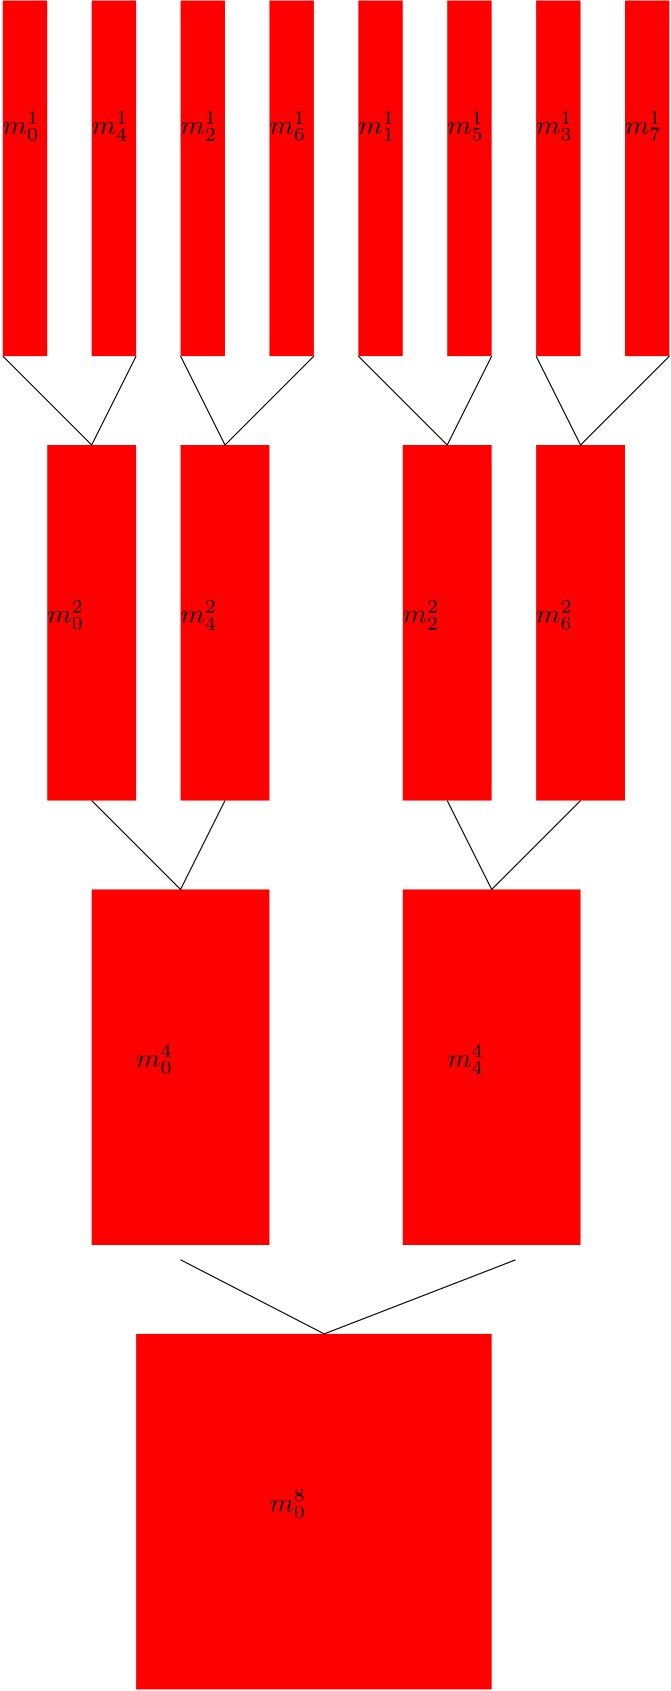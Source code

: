 <?xml version="1.0"?>
<!DOCTYPE ipe SYSTEM "ipe.dtd">
<ipe version="70206" creator="Ipe 7.2.7">
<info created="D:20210505152916" modified="D:20210505153544"/>
<ipestyle name="basic">
<symbol name="arrow/arc(spx)">
<path stroke="sym-stroke" fill="sym-stroke" pen="sym-pen">
0 0 m
-1 0.333 l
-1 -0.333 l
h
</path>
</symbol>
<symbol name="arrow/farc(spx)">
<path stroke="sym-stroke" fill="white" pen="sym-pen">
0 0 m
-1 0.333 l
-1 -0.333 l
h
</path>
</symbol>
<symbol name="arrow/ptarc(spx)">
<path stroke="sym-stroke" fill="sym-stroke" pen="sym-pen">
0 0 m
-1 0.333 l
-0.8 0 l
-1 -0.333 l
h
</path>
</symbol>
<symbol name="arrow/fptarc(spx)">
<path stroke="sym-stroke" fill="white" pen="sym-pen">
0 0 m
-1 0.333 l
-0.8 0 l
-1 -0.333 l
h
</path>
</symbol>
<symbol name="mark/circle(sx)" transformations="translations">
<path fill="sym-stroke">
0.6 0 0 0.6 0 0 e
0.4 0 0 0.4 0 0 e
</path>
</symbol>
<symbol name="mark/disk(sx)" transformations="translations">
<path fill="sym-stroke">
0.6 0 0 0.6 0 0 e
</path>
</symbol>
<symbol name="mark/fdisk(sfx)" transformations="translations">
<group>
<path fill="sym-fill">
0.5 0 0 0.5 0 0 e
</path>
<path fill="sym-stroke" fillrule="eofill">
0.6 0 0 0.6 0 0 e
0.4 0 0 0.4 0 0 e
</path>
</group>
</symbol>
<symbol name="mark/box(sx)" transformations="translations">
<path fill="sym-stroke" fillrule="eofill">
-0.6 -0.6 m
0.6 -0.6 l
0.6 0.6 l
-0.6 0.6 l
h
-0.4 -0.4 m
0.4 -0.4 l
0.4 0.4 l
-0.4 0.4 l
h
</path>
</symbol>
<symbol name="mark/square(sx)" transformations="translations">
<path fill="sym-stroke">
-0.6 -0.6 m
0.6 -0.6 l
0.6 0.6 l
-0.6 0.6 l
h
</path>
</symbol>
<symbol name="mark/fsquare(sfx)" transformations="translations">
<group>
<path fill="sym-fill">
-0.5 -0.5 m
0.5 -0.5 l
0.5 0.5 l
-0.5 0.5 l
h
</path>
<path fill="sym-stroke" fillrule="eofill">
-0.6 -0.6 m
0.6 -0.6 l
0.6 0.6 l
-0.6 0.6 l
h
-0.4 -0.4 m
0.4 -0.4 l
0.4 0.4 l
-0.4 0.4 l
h
</path>
</group>
</symbol>
<symbol name="mark/cross(sx)" transformations="translations">
<group>
<path fill="sym-stroke">
-0.43 -0.57 m
0.57 0.43 l
0.43 0.57 l
-0.57 -0.43 l
h
</path>
<path fill="sym-stroke">
-0.43 0.57 m
0.57 -0.43 l
0.43 -0.57 l
-0.57 0.43 l
h
</path>
</group>
</symbol>
<symbol name="arrow/fnormal(spx)">
<path stroke="sym-stroke" fill="white" pen="sym-pen">
0 0 m
-1 0.333 l
-1 -0.333 l
h
</path>
</symbol>
<symbol name="arrow/pointed(spx)">
<path stroke="sym-stroke" fill="sym-stroke" pen="sym-pen">
0 0 m
-1 0.333 l
-0.8 0 l
-1 -0.333 l
h
</path>
</symbol>
<symbol name="arrow/fpointed(spx)">
<path stroke="sym-stroke" fill="white" pen="sym-pen">
0 0 m
-1 0.333 l
-0.8 0 l
-1 -0.333 l
h
</path>
</symbol>
<symbol name="arrow/linear(spx)">
<path stroke="sym-stroke" pen="sym-pen">
-1 0.333 m
0 0 l
-1 -0.333 l
</path>
</symbol>
<symbol name="arrow/fdouble(spx)">
<path stroke="sym-stroke" fill="white" pen="sym-pen">
0 0 m
-1 0.333 l
-1 -0.333 l
h
-1 0 m
-2 0.333 l
-2 -0.333 l
h
</path>
</symbol>
<symbol name="arrow/double(spx)">
<path stroke="sym-stroke" fill="sym-stroke" pen="sym-pen">
0 0 m
-1 0.333 l
-1 -0.333 l
h
-1 0 m
-2 0.333 l
-2 -0.333 l
h
</path>
</symbol>
<pen name="heavier" value="0.8"/>
<pen name="fat" value="1.2"/>
<pen name="ultrafat" value="2"/>
<symbolsize name="large" value="5"/>
<symbolsize name="small" value="2"/>
<symbolsize name="tiny" value="1.1"/>
<arrowsize name="large" value="10"/>
<arrowsize name="small" value="5"/>
<arrowsize name="tiny" value="3"/>
<color name="red" value="1 0 0"/>
<color name="green" value="0 1 0"/>
<color name="blue" value="0 0 1"/>
<color name="yellow" value="1 1 0"/>
<color name="orange" value="1 0.647 0"/>
<color name="gold" value="1 0.843 0"/>
<color name="purple" value="0.627 0.125 0.941"/>
<color name="gray" value="0.745"/>
<color name="brown" value="0.647 0.165 0.165"/>
<color name="navy" value="0 0 0.502"/>
<color name="pink" value="1 0.753 0.796"/>
<color name="seagreen" value="0.18 0.545 0.341"/>
<color name="turquoise" value="0.251 0.878 0.816"/>
<color name="violet" value="0.933 0.51 0.933"/>
<color name="darkblue" value="0 0 0.545"/>
<color name="darkcyan" value="0 0.545 0.545"/>
<color name="darkgray" value="0.663"/>
<color name="darkgreen" value="0 0.392 0"/>
<color name="darkmagenta" value="0.545 0 0.545"/>
<color name="darkorange" value="1 0.549 0"/>
<color name="darkred" value="0.545 0 0"/>
<color name="lightblue" value="0.678 0.847 0.902"/>
<color name="lightcyan" value="0.878 1 1"/>
<color name="lightgray" value="0.827"/>
<color name="lightgreen" value="0.565 0.933 0.565"/>
<color name="lightyellow" value="1 1 0.878"/>
<dashstyle name="dashed" value="[4] 0"/>
<dashstyle name="dotted" value="[1 3] 0"/>
<dashstyle name="dash dotted" value="[4 2 1 2] 0"/>
<dashstyle name="dash dot dotted" value="[4 2 1 2 1 2] 0"/>
<textsize name="large" value="\large"/>
<textsize name="Large" value="\Large"/>
<textsize name="LARGE" value="\LARGE"/>
<textsize name="huge" value="\huge"/>
<textsize name="Huge" value="\Huge"/>
<textsize name="small" value="\small"/>
<textsize name="footnote" value="\footnotesize"/>
<textsize name="tiny" value="\tiny"/>
<textstyle name="center" begin="\begin{center}" end="\end{center}"/>
<textstyle name="itemize" begin="\begin{itemize}" end="\end{itemize}"/>
<textstyle name="item" begin="\begin{itemize}\item{}" end="\end{itemize}"/>
<gridsize name="4 pts" value="4"/>
<gridsize name="8 pts (~3 mm)" value="8"/>
<gridsize name="16 pts (~6 mm)" value="16"/>
<gridsize name="32 pts (~12 mm)" value="32"/>
<gridsize name="10 pts (~3.5 mm)" value="10"/>
<gridsize name="20 pts (~7 mm)" value="20"/>
<gridsize name="14 pts (~5 mm)" value="14"/>
<gridsize name="28 pts (~10 mm)" value="28"/>
<gridsize name="56 pts (~20 mm)" value="56"/>
<anglesize name="90 deg" value="90"/>
<anglesize name="60 deg" value="60"/>
<anglesize name="45 deg" value="45"/>
<anglesize name="30 deg" value="30"/>
<anglesize name="22.5 deg" value="22.5"/>
<opacity name="10%" value="0.1"/>
<opacity name="30%" value="0.3"/>
<opacity name="50%" value="0.5"/>
<opacity name="75%" value="0.75"/>
<tiling name="falling" angle="-60" step="4" width="1"/>
<tiling name="rising" angle="30" step="4" width="1"/>
</ipestyle>
<page>
<layer name="alpha"/>
<view layers="alpha" active="alpha"/>
<path layer="alpha" fill="red">
32 816 m
32 688 l
48 688 l
48 816 l
h
</path>
<path fill="red">
64 816 m
64 688 l
80 688 l
80 816 l
h
</path>
<path fill="red">
96 816 m
96 688 l
112 688 l
112 816 l
h
</path>
<path fill="red">
128 816 m
128 688 l
144 688 l
144 816 l
h
</path>
<path fill="red">
160 816 m
160 688 l
176 688 l
176 816 l
h
</path>
<path fill="red">
192 816 m
192 688 l
208 688 l
208 816 l
h
</path>
<path fill="red">
224 816 m
224 688 l
240 688 l
240 816 l
h
</path>
<path fill="red">
256 816 m
256 688 l
272 688 l
272 816 l
h
</path>
<text matrix="1 0 0 1 0 -48" transformations="translations" pos="32 816" stroke="black" type="label" width="13.217" height="8.112" depth="2.47" valign="baseline">$m_0^1$</text>
<text matrix="1 0 0 1 0 -48" transformations="translations" pos="64 816" stroke="black" type="label" width="13.217" height="8.112" depth="2.47" valign="baseline">$m_4^1$</text>
<text matrix="1 0 0 1 0 -48" transformations="translations" pos="96 816" stroke="black" type="label" width="13.217" height="8.112" depth="2.47" valign="baseline">$m_2^1$</text>
<text matrix="1 0 0 1 0 -48" transformations="translations" pos="128 816" stroke="black" type="label" width="13.217" height="8.112" depth="2.47" valign="baseline">$m_6^1$</text>
<text matrix="1 0 0 1 0 -48" transformations="translations" pos="160 816" stroke="black" type="label" width="13.217" height="8.112" depth="2.47" valign="baseline">$m_1^1$</text>
<text matrix="1 0 0 1 0 -48" transformations="translations" pos="192 816" stroke="black" type="label" width="13.217" height="8.112" depth="2.47" valign="baseline">$m_5^1$</text>
<text matrix="1 0 0 1 0 -48" transformations="translations" pos="224 816" stroke="black" type="label" width="13.217" height="8.112" depth="2.47" valign="baseline">$m_3^1$</text>
<text matrix="1 0 0 1 0 -48" transformations="translations" pos="256 816" stroke="black" type="label" width="13.217" height="8.112" depth="2.47" valign="baseline">$m_7^1$</text>
<path fill="red">
48 656 m
48 528 l
80 528 l
80 656 l
h
</path>
<path matrix="1 0 0 1 -16 0" fill="red">
112 656 m
112 528 l
144 528 l
144 656 l
h
</path>
<path matrix="1 0 0 1 16 0" fill="red">
160 656 m
160 528 l
192 528 l
192 656 l
h
</path>
<path fill="red">
224 656 m
224 528 l
256 528 l
256 656 l
h
</path>
<text matrix="1 0 0 1 0 -64" transformations="translations" pos="48 656" stroke="black" type="label" width="13.217" height="8.112" depth="2.47" valign="baseline">$m_0^2$</text>
<text matrix="1 0 0 1 -16 -64" transformations="translations" pos="112 656" stroke="black" type="label" width="13.217" height="8.112" depth="2.47" valign="baseline">$m_4^2$</text>
<text matrix="1 0 0 1 0 -64" transformations="translations" pos="176 656" stroke="black" type="label" width="13.217" height="8.112" depth="2.47" valign="baseline">$m_2^2$</text>
<text matrix="1 0 0 1 -16 -64" transformations="translations" pos="240 656" stroke="black" type="label" width="13.217" height="8.112" depth="2.47" valign="baseline">$m_6^2$</text>
<path fill="red">
64 496 m
64 368 l
128 368 l
128 496 l
h
</path>
<path fill="red">
176 496 m
176 368 l
240 368 l
240 496 l
h
</path>
<text matrix="1 0 0 1 16 -64" transformations="translations" pos="64 496" stroke="black" type="label" width="13.217" height="8.112" depth="2.47" valign="baseline">$m_0^4$</text>
<text matrix="1 0 0 1 16 -64" transformations="translations" pos="176 496" stroke="black" type="label" width="13.217" height="8.112" depth="2.47" valign="baseline">$m_4^4$</text>
<path matrix="1 0 0 1 0 -16" fill="red">
80 352 m
80 224 l
208 224 l
208 352 l
h
</path>
<text matrix="1 0 0 1 48 -64" transformations="translations" pos="80 336" stroke="black" type="label" width="13.217" height="8.112" depth="2.47" valign="baseline">$m_0^8$</text>
<path stroke="black">
32 688 m
64 656 l
80 688 l
80 688 l
</path>
<path stroke="black">
96 688 m
112 656 l
144 688 l
144 688 l
</path>
<path stroke="black">
160 688 m
192 656 l
208 688 l
</path>
<path stroke="black">
224 688 m
240 656 l
272 688 l
</path>
<path stroke="black">
64 528 m
96 496 l
112 528 l
</path>
<path stroke="black">
192 528 m
208 496 l
240 528 l
</path>
<path matrix="1.07692 0 0 0.833333 -7.38462 56" stroke="black">
96 368 m
144 336 l
208 368 l
</path>
</page>
</ipe>
